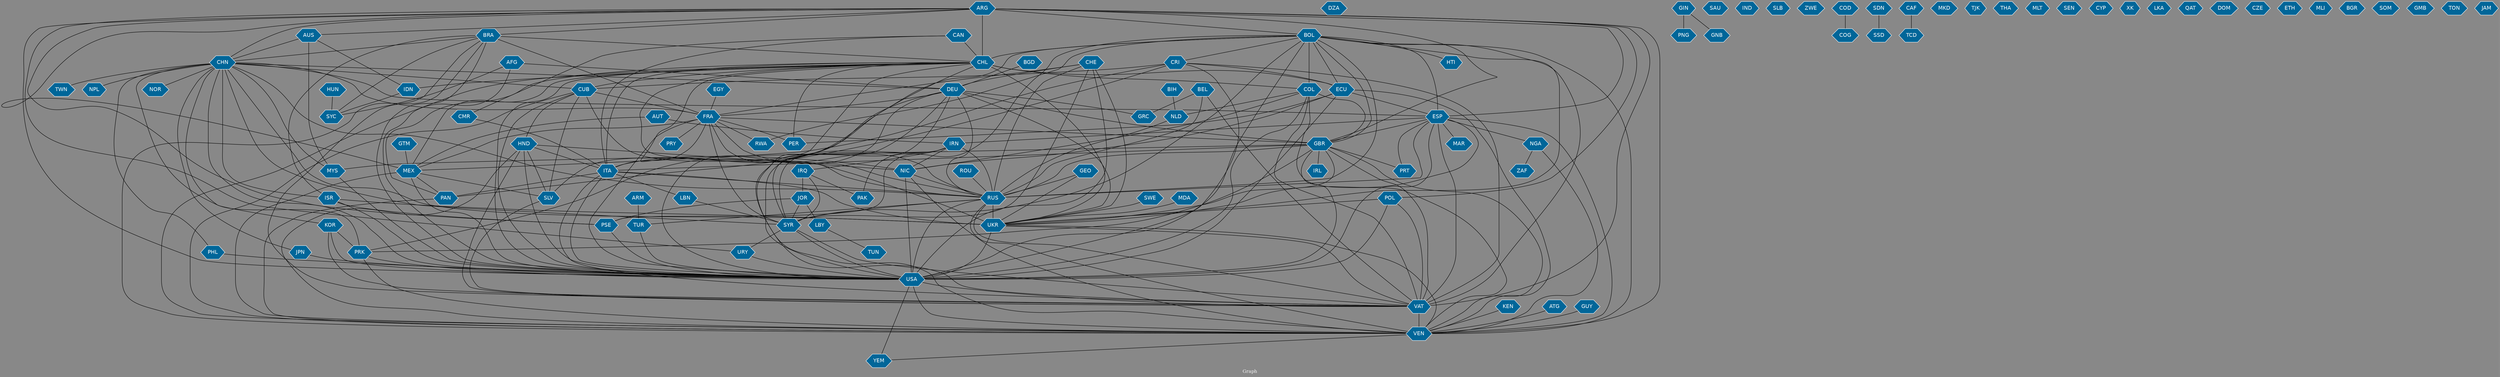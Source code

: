 // Countries together in item graph
graph {
	graph [bgcolor="#888888" fontcolor=white fontsize=12 label="Graph" outputorder=edgesfirst overlap=prism]
	node [color=white fillcolor="#006699" fontcolor=white fontname=Helvetica shape=hexagon style=filled]
	edge [arrowhead=open color=black fontcolor=white fontname=Courier fontsize=12]
		FRA [label=FRA]
		POL [label=POL]
		PRK [label=PRK]
		AUS [label=AUS]
		GBR [label=GBR]
		CHL [label=CHL]
		CAN [label=CAN]
		PSE [label=PSE]
		KOR [label=KOR]
		MEX [label=MEX]
		USA [label=USA]
		VAT [label=VAT]
		MYS [label=MYS]
		UKR [label=UKR]
		RUS [label=RUS]
		JPN [label=JPN]
		DZA [label=DZA]
		BRA [label=BRA]
		CHE [label=CHE]
		PAK [label=PAK]
		CRI [label=CRI]
		VEN [label=VEN]
		BOL [label=BOL]
		ISR [label=ISR]
		SYR [label=SYR]
		YEM [label=YEM]
		ITA [label=ITA]
		PRY [label=PRY]
		GIN [label=GIN]
		NGA [label=NGA]
		SAU [label=SAU]
		AFG [label=AFG]
		CHN [label=CHN]
		ESP [label=ESP]
		IRQ [label=IRQ]
		URY [label=URY]
		EGY [label=EGY]
		CUB [label=CUB]
		PAN [label=PAN]
		IND [label=IND]
		LBN [label=LBN]
		GEO [label=GEO]
		ARG [label=ARG]
		IRN [label=IRN]
		SLB [label=SLB]
		BEL [label=BEL]
		COL [label=COL]
		TUR [label=TUR]
		ZWE [label=ZWE]
		ECU [label=ECU]
		PER [label=PER]
		SLV [label=SLV]
		NIC [label=NIC]
		DEU [label=DEU]
		GTM [label=GTM]
		ZAF [label=ZAF]
		LBY [label=LBY]
		KEN [label=KEN]
		HND [label=HND]
		HTI [label=HTI]
		PHL [label=PHL]
		COD [label=COD]
		COG [label=COG]
		SSD [label=SSD]
		SDN [label=SDN]
		NLD [label=NLD]
		NOR [label=NOR]
		IRL [label=IRL]
		RWA [label=RWA]
		IDN [label=IDN]
		HUN [label=HUN]
		GRC [label=GRC]
		PRT [label=PRT]
		CAF [label=CAF]
		MKD [label=MKD]
		TJK [label=TJK]
		JOR [label=JOR]
		ROU [label=ROU]
		THA [label=THA]
		AUT [label=AUT]
		ATG [label=ATG]
		MLT [label=MLT]
		SEN [label=SEN]
		MDA [label=MDA]
		PNG [label=PNG]
		SYC [label=SYC]
		MAR [label=MAR]
		GUY [label=GUY]
		BGD [label=BGD]
		CYP [label=CYP]
		XK [label=XK]
		LKA [label=LKA]
		GNB [label=GNB]
		TUN [label=TUN]
		TCD [label=TCD]
		TWN [label=TWN]
		QAT [label=QAT]
		BIH [label=BIH]
		NPL [label=NPL]
		ARM [label=ARM]
		DOM [label=DOM]
		CZE [label=CZE]
		ETH [label=ETH]
		MLI [label=MLI]
		BGR [label=BGR]
		SOM [label=SOM]
		GMB [label=GMB]
		TON [label=TON]
		JAM [label=JAM]
		CMR [label=CMR]
		SWE [label=SWE]
			CHL -- ITA [weight=2]
			ESP -- UKR [weight=1]
			FRA -- PRY [weight=1]
			COL -- VAT [weight=2]
			IRN -- RUS [weight=1]
			SYR -- VAT [weight=2]
			AUT -- MEX [weight=1]
			NGA -- VEN [weight=1]
			USA -- VAT [weight=1]
			CHE -- RUS [weight=17]
			CHN -- NPL [weight=1]
			MEX -- VEN [weight=1]
			BRA -- VAT [weight=2]
			CHL -- COL [weight=2]
			GIN -- PNG [weight=5]
			ARG -- USA [weight=1]
			NIC -- RUS [weight=2]
			BGD -- DEU [weight=1]
			RUS -- TUR [weight=2]
			HND -- NIC [weight=1]
			IRQ -- PAK [weight=1]
			CHN -- UKR [weight=1]
			LBY -- TUN [weight=1]
			MYS -- USA [weight=7]
			BOL -- RWA [weight=1]
			IRN -- NIC [weight=1]
			CUB -- USA [weight=5]
			SDN -- SSD [weight=12]
			PRK -- VEN [weight=1]
			DEU -- GBR [weight=3]
			CHL -- NIC [weight=2]
			ARG -- ESP [weight=2]
			AFG -- USA [weight=4]
			BRA -- USA [weight=2]
			CHL -- CUB [weight=1]
			GUY -- VEN [weight=1]
			ARG -- VAT [weight=10]
			ESP -- IRN [weight=2]
			KOR -- VAT [weight=1]
			USA -- YEM [weight=1]
			CHE -- USA [weight=3]
			CHN -- DEU [weight=1]
			NIC -- USA [weight=2]
			BEL -- GRC [weight=1]
			BOL -- ESP [weight=1]
			CHN -- PRK [weight=2]
			BOL -- ECU [weight=1]
			NIC -- VEN [weight=3]
			JOR -- SYR [weight=3]
			ISR -- UKR [weight=2]
			KEN -- VEN [weight=6]
			ITA -- UKR [weight=2]
			AUT -- IRN [weight=1]
			BRA -- ISR [weight=1]
			ARG -- URY [weight=1]
			CHN -- ESP [weight=1]
			GBR -- VAT [weight=2]
			PRK -- USA [weight=18]
			AFG -- SYC [weight=1]
			DEU -- SYR [weight=1]
			ARG -- CHN [weight=1]
			ECU -- USA [weight=4]
			EGY -- FRA [weight=1]
			POL -- VAT [weight=1]
			ARG -- VEN [weight=2]
			AFG -- DEU [weight=1]
			CUB -- RUS [weight=3]
			TUR -- USA [weight=1]
			CHL -- PER [weight=5]
			KOR -- PRK [weight=20]
			DEU -- RUS [weight=17]
			JPN -- USA [weight=3]
			BOL -- GBR [weight=2]
			NGA -- ZAF [weight=1]
			KOR -- USA [weight=8]
			CHN -- USA [weight=9]
			BOL -- COL [weight=6]
			ESP -- NGA [weight=1]
			VEN -- YEM [weight=1]
			ARG -- AUS [weight=1]
			SLV -- VAT [weight=1]
			RUS -- SYR [weight=2]
			GBR -- VEN [weight=2]
			MEX -- PAN [weight=1]
			SYR -- URY [weight=3]
			DEU -- ITA [weight=6]
			CHN -- TWN [weight=1]
			ARG -- PSE [weight=1]
			COL -- VEN [weight=2]
			CHN -- RUS [weight=2]
			ARG -- POL [weight=1]
			ECU -- NIC [weight=2]
			URY -- USA [weight=2]
			CAN -- ITA [weight=1]
			NLD -- RUS [weight=1]
			CRI -- ECU [weight=1]
			GBR -- IRL [weight=4]
			CHN -- JPN [weight=1]
			CHE -- DEU [weight=1]
			LBN -- SYR [weight=7]
			UKR -- USA [weight=45]
			PSE -- USA [weight=4]
			IRQ -- SYR [weight=2]
			CHL -- IDN [weight=2]
			CHN -- FRA [weight=1]
			ISR -- USA [weight=1]
			DEU -- GRC [weight=2]
			HND -- VAT [weight=2]
			ECU -- ESP [weight=3]
			FRA -- MEX [weight=2]
			GBR -- RUS [weight=5]
			BOL -- SYR [weight=1]
			IRN -- SYR [weight=2]
			BOL -- VAT [weight=10]
			GBR -- PRK [weight=3]
			AUS -- IDN [weight=1]
			ESP -- VAT [weight=5]
			POL -- USA [weight=4]
			CHN -- ISR [weight=1]
			CUB -- HND [weight=2]
			CRI -- PAN [weight=1]
			CHE -- SYR [weight=2]
			CHL -- MEX [weight=2]
			HUN -- SYC [weight=1]
			ATG -- VEN [weight=1]
			FRA -- USA [weight=3]
			DEU -- FRA [weight=4]
			ISR -- PSE [weight=47]
			HND -- USA [weight=1]
			ARM -- TUR [weight=2]
			PHL -- USA [weight=7]
			ECU -- PER [weight=1]
			FRA -- GBR [weight=4]
			BEL -- VAT [weight=1]
			FRA -- ITA [weight=6]
			IRN -- IRQ [weight=1]
			ITA -- PAN [weight=1]
			CAF -- TCD [weight=1]
			GBR -- ITA [weight=4]
			BRA -- CHL [weight=3]
			UKR -- VEN [weight=1]
			BOL -- VEN [weight=7]
			ESP -- VEN [weight=5]
			CHL -- VEN [weight=2]
			ARG -- BOL [weight=2]
			ARG -- CHL [weight=13]
			BOL -- HTI [weight=1]
			FRA -- SYR [weight=10]
			CRI -- MEX [weight=1]
			BOL -- UKR [weight=6]
			GIN -- GNB [weight=1]
			CHL -- VAT [weight=2]
			IRQ -- JOR [weight=1]
			MEX -- SLV [weight=1]
			CHN -- PHL [weight=3]
			CHN -- SYR [weight=1]
			BIH -- NLD [weight=1]
			RUS -- UKR [weight=276]
			ITA -- USA [weight=2]
			CHN -- MYS [weight=5]
			CRI -- USA [weight=1]
			FRA -- RUS [weight=5]
			IRN -- USA [weight=10]
			GEO -- UKR [weight=3]
			ESP -- GBR [weight=1]
			BOL -- RUS [weight=1]
			BRA -- SYC [weight=1]
			CHL -- UKR [weight=1]
			GBR -- PRT [weight=1]
			ESP -- USA [weight=1]
			BRA -- CHN [weight=1]
			CHL -- RUS [weight=3]
			VAT -- VEN [weight=15]
			CHN -- KOR [weight=1]
			COD -- COG [weight=3]
			HND -- ITA [weight=1]
			GBR -- USA [weight=4]
			JOR -- PSE [weight=1]
			CMR -- ITA [weight=1]
			GEO -- RUS [weight=3]
			PAN -- VEN [weight=1]
			CUB -- VEN [weight=6]
			MEX -- USA [weight=10]
			SYR -- USA [weight=3]
			DEU -- UKR [weight=14]
			DEU -- VEN [weight=1]
			RUS -- VEN [weight=1]
			BRA -- FRA [weight=1]
			CUB -- FRA [weight=8]
			ITA -- LBN [weight=5]
			HND -- VEN [weight=2]
			CHL -- USA [weight=1]
			ESP -- RUS [weight=1]
			ITA -- RUS [weight=4]
			ARG -- BRA [weight=1]
			FRA -- PER [weight=1]
			HND -- SLV [weight=1]
			GTM -- MEX [weight=1]
			SWE -- UKR [weight=1]
			ECU -- VEN [weight=2]
			COL -- NLD [weight=1]
			ARG -- GBR [weight=1]
			CHL -- ECU [weight=8]
			IDN -- SYC [weight=1]
			CHL -- PAN [weight=2]
			CRI -- VAT [weight=2]
			CHL -- SLV [weight=1]
			BOL -- CRI [weight=1]
			BOL -- USA [weight=2]
			GBR -- UKR [weight=6]
			RUS -- VAT [weight=1]
			CHN -- CUB [weight=3]
			CRI -- CUB [weight=3]
			JOR -- LBY [weight=2]
			ITA -- VAT [weight=6]
			ARG -- MEX [weight=1]
			RUS -- USA [weight=49]
			CHE -- UKR [weight=16]
			DEU -- USA [weight=4]
			BEL -- RUS [weight=1]
			USA -- VEN [weight=9]
			UKR -- VAT [weight=7]
			ROU -- RUS [weight=1]
			BOL -- PSE [weight=1]
			BRA -- VEN [weight=1]
			MDA -- UKR [weight=1]
			COL -- USA [weight=1]
			ESP -- MAR [weight=1]
			POL -- UKR [weight=4]
			BOL -- CHL [weight=24]
			ESP -- PRT [weight=1]
			CHN -- NOR [weight=1]
			IRN -- PAK [weight=1]
			COL -- GBR [weight=1]
			AUS -- CHN [weight=2]
			FRA -- RWA [weight=6]
			GBR -- MYS [weight=1]
			FRA -- UKR [weight=5]
			CUB -- SLV [weight=1]
			COL -- NIC [weight=1]
			CAN -- CMR [weight=1]
			CAN -- CHL [weight=3]
			CHE -- FRA [weight=1]
			BOL -- PRK [weight=1]
			AUS -- MYS [weight=17]
}